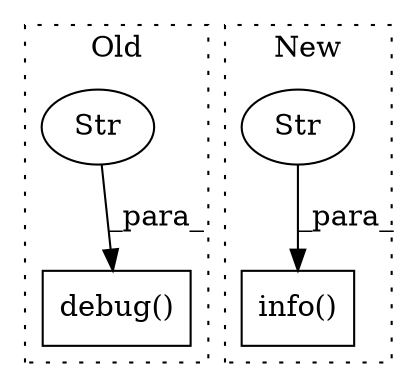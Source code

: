 digraph G {
subgraph cluster0 {
1 [label="debug()" a="75" s="12877,12933" l="14,1" shape="box"];
4 [label="Str" a="66" s="12891" l="42" shape="ellipse"];
label = "Old";
style="dotted";
}
subgraph cluster1 {
2 [label="info()" a="75" s="14086,14141" l="13,1" shape="box"];
3 [label="Str" a="66" s="14099" l="42" shape="ellipse"];
label = "New";
style="dotted";
}
3 -> 2 [label="_para_"];
4 -> 1 [label="_para_"];
}